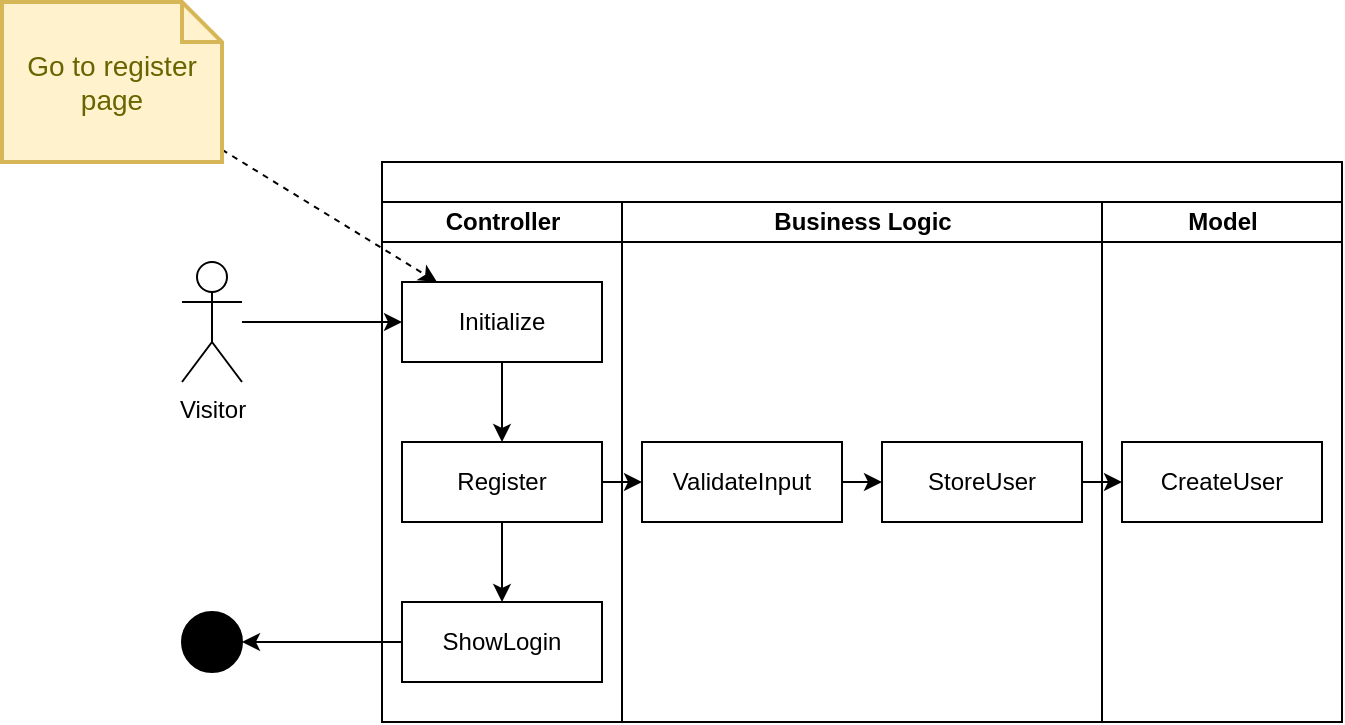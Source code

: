 <mxfile>
    <diagram id="V6ZFGHlXoW5KtwPLWQ7k" name="Page-1">
        <mxGraphModel dx="207" dy="131" grid="1" gridSize="10" guides="1" tooltips="1" connect="1" arrows="1" fold="1" page="1" pageScale="1" pageWidth="850" pageHeight="1100" math="0" shadow="0">
            <root>
                <mxCell id="0"/>
                <mxCell id="1" parent="0"/>
                <mxCell id="2" value="" style="swimlane;childLayout=stackLayout;resizeParent=1;resizeParentMax=0;startSize=20;html=1;" parent="1" vertex="1">
                    <mxGeometry x="230.0" y="100" width="480" height="280" as="geometry"/>
                </mxCell>
                <mxCell id="3" value="Controller" style="swimlane;startSize=20;html=1;" parent="2" vertex="1">
                    <mxGeometry y="20" width="120" height="260" as="geometry"/>
                </mxCell>
                <mxCell id="4" value="" style="edgeStyle=none;html=1;" parent="3" source="5" target="7" edge="1">
                    <mxGeometry relative="1" as="geometry"/>
                </mxCell>
                <mxCell id="5" value="Initialize" style="rounded=0;whiteSpace=wrap;html=1;" parent="3" vertex="1">
                    <mxGeometry x="10" y="40" width="100" height="40" as="geometry"/>
                </mxCell>
                <mxCell id="6" value="" style="edgeStyle=orthogonalEdgeStyle;html=1;fontSize=15;" parent="3" source="7" target="8" edge="1">
                    <mxGeometry relative="1" as="geometry"/>
                </mxCell>
                <mxCell id="7" value="Register" style="rounded=0;whiteSpace=wrap;html=1;" parent="3" vertex="1">
                    <mxGeometry x="10.0" y="120" width="100" height="40" as="geometry"/>
                </mxCell>
                <mxCell id="8" value="ShowLogin" style="rounded=0;whiteSpace=wrap;html=1;" parent="3" vertex="1">
                    <mxGeometry x="10.0" y="200" width="100" height="40" as="geometry"/>
                </mxCell>
                <mxCell id="17" value="" style="edgeStyle=none;html=1;" parent="2" source="13" target="19" edge="1">
                    <mxGeometry relative="1" as="geometry"/>
                </mxCell>
                <mxCell id="9" value="Business Logic" style="swimlane;startSize=20;html=1;" parent="2" vertex="1">
                    <mxGeometry x="120" y="20" width="240" height="260" as="geometry"/>
                </mxCell>
                <mxCell id="13" value="StoreUser" style="rounded=0;whiteSpace=wrap;html=1;" parent="9" vertex="1">
                    <mxGeometry x="130.0" y="120" width="100" height="40" as="geometry"/>
                </mxCell>
                <mxCell id="15" style="edgeStyle=orthogonalEdgeStyle;html=1;" parent="9" source="16" target="13" edge="1">
                    <mxGeometry relative="1" as="geometry"/>
                </mxCell>
                <mxCell id="16" value="ValidateInput" style="rounded=0;whiteSpace=wrap;html=1;" parent="9" vertex="1">
                    <mxGeometry x="10.0" y="120" width="100" height="40" as="geometry"/>
                </mxCell>
                <mxCell id="18" value="Model" style="swimlane;startSize=20;html=1;" parent="2" vertex="1">
                    <mxGeometry x="360" y="20" width="120" height="260" as="geometry"/>
                </mxCell>
                <mxCell id="19" value="CreateUser" style="rounded=0;whiteSpace=wrap;html=1;" parent="18" vertex="1">
                    <mxGeometry x="10.0" y="120" width="100" height="40" as="geometry"/>
                </mxCell>
                <mxCell id="20" value="" style="edgeStyle=orthogonalEdgeStyle;html=1;" parent="2" source="7" target="16" edge="1">
                    <mxGeometry relative="1" as="geometry">
                        <mxPoint x="130.0" y="160" as="targetPoint"/>
                        <Array as="points">
                            <mxPoint x="130" y="160"/>
                            <mxPoint x="130" y="160"/>
                        </Array>
                    </mxGeometry>
                </mxCell>
                <mxCell id="21" style="edgeStyle=none;html=1;" parent="1" source="22" target="5" edge="1">
                    <mxGeometry relative="1" as="geometry"/>
                </mxCell>
                <mxCell id="22" value="Visitor" style="shape=umlActor;verticalLabelPosition=bottom;verticalAlign=top;html=1;outlineConnect=0;" parent="1" vertex="1">
                    <mxGeometry x="130" y="150" width="30" height="60" as="geometry"/>
                </mxCell>
                <mxCell id="23" value="" style="ellipse;fillColor=strokeColor;fontSize=15;" parent="1" vertex="1">
                    <mxGeometry x="130" y="325" width="30" height="30" as="geometry"/>
                </mxCell>
                <mxCell id="24" style="edgeStyle=orthogonalEdgeStyle;html=1;fontSize=15;" parent="1" source="8" target="23" edge="1">
                    <mxGeometry relative="1" as="geometry"/>
                </mxCell>
                <mxCell id="25" style="edgeStyle=none;html=1;dashed=1;" parent="1" source="26" target="5" edge="1">
                    <mxGeometry relative="1" as="geometry">
                        <mxPoint x="224.167" y="160" as="targetPoint"/>
                    </mxGeometry>
                </mxCell>
                <mxCell id="26" value="Go to register page" style="shape=note;strokeWidth=2;fontSize=14;size=20;whiteSpace=wrap;html=1;fillColor=#fff2cc;strokeColor=#d6b656;fontColor=#666600;" parent="1" vertex="1">
                    <mxGeometry x="40" y="20" width="110.0" height="80" as="geometry"/>
                </mxCell>
            </root>
        </mxGraphModel>
    </diagram>
</mxfile>